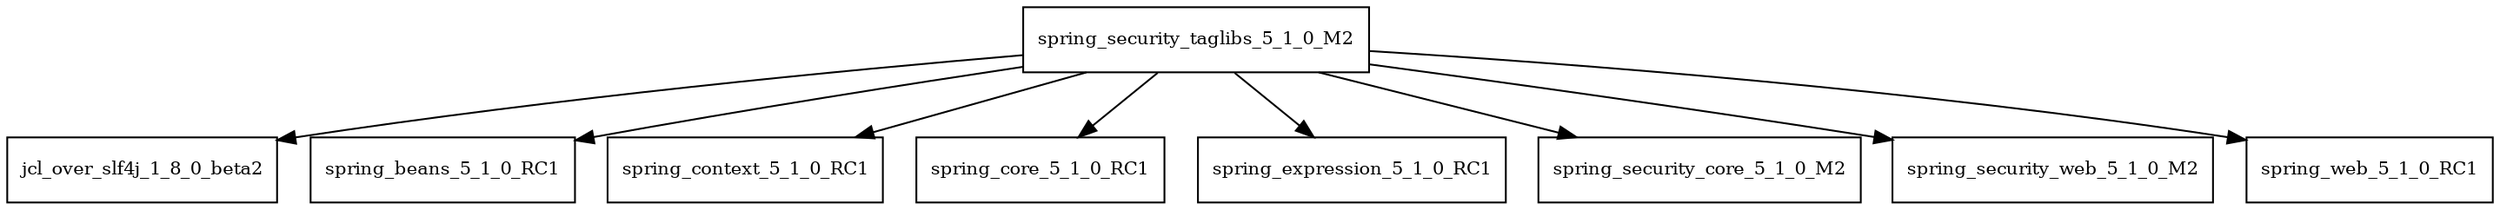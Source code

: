 digraph spring_security_taglibs_5_1_0_M2_dependencies {
  node [shape = box, fontsize=10.0];
  spring_security_taglibs_5_1_0_M2 -> jcl_over_slf4j_1_8_0_beta2;
  spring_security_taglibs_5_1_0_M2 -> spring_beans_5_1_0_RC1;
  spring_security_taglibs_5_1_0_M2 -> spring_context_5_1_0_RC1;
  spring_security_taglibs_5_1_0_M2 -> spring_core_5_1_0_RC1;
  spring_security_taglibs_5_1_0_M2 -> spring_expression_5_1_0_RC1;
  spring_security_taglibs_5_1_0_M2 -> spring_security_core_5_1_0_M2;
  spring_security_taglibs_5_1_0_M2 -> spring_security_web_5_1_0_M2;
  spring_security_taglibs_5_1_0_M2 -> spring_web_5_1_0_RC1;
}
